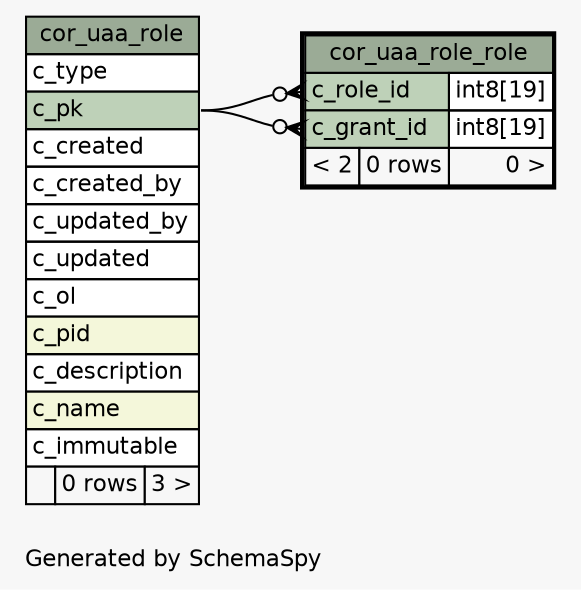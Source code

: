 // dot 2.43.0 on Linux 6.2.0-1018-azure
// SchemaSpy rev Unknown
digraph "oneDegreeRelationshipsDiagram" {
  graph [
    rankdir="RL"
    bgcolor="#f7f7f7"
    label="\nGenerated by SchemaSpy"
    labeljust="l"
    nodesep="0.18"
    ranksep="0.46"
    fontname="Helvetica"
    fontsize="11"
  ];
  node [
    fontname="Helvetica"
    fontsize="11"
    shape="plaintext"
  ];
  edge [
    arrowsize="0.8"
  ];
  "cor_uaa_role_role":"c_grant_id":w -> "cor_uaa_role":"c_pk":e [arrowhead=none dir=back arrowtail=crowodot];
  "cor_uaa_role_role":"c_role_id":w -> "cor_uaa_role":"c_pk":e [arrowhead=none dir=back arrowtail=crowodot];
  "cor_uaa_role" [
    label=<
    <TABLE BORDER="0" CELLBORDER="1" CELLSPACING="0" BGCOLOR="#ffffff">
      <TR><TD COLSPAN="3" BGCOLOR="#9bab96" ALIGN="CENTER">cor_uaa_role</TD></TR>
      <TR><TD PORT="c_type" COLSPAN="3" ALIGN="LEFT">c_type</TD></TR>
      <TR><TD PORT="c_pk" COLSPAN="3" BGCOLOR="#bed1b8" ALIGN="LEFT">c_pk</TD></TR>
      <TR><TD PORT="c_created" COLSPAN="3" ALIGN="LEFT">c_created</TD></TR>
      <TR><TD PORT="c_created_by" COLSPAN="3" ALIGN="LEFT">c_created_by</TD></TR>
      <TR><TD PORT="c_updated_by" COLSPAN="3" ALIGN="LEFT">c_updated_by</TD></TR>
      <TR><TD PORT="c_updated" COLSPAN="3" ALIGN="LEFT">c_updated</TD></TR>
      <TR><TD PORT="c_ol" COLSPAN="3" ALIGN="LEFT">c_ol</TD></TR>
      <TR><TD PORT="c_pid" COLSPAN="3" BGCOLOR="#f4f7da" ALIGN="LEFT">c_pid</TD></TR>
      <TR><TD PORT="c_description" COLSPAN="3" ALIGN="LEFT">c_description</TD></TR>
      <TR><TD PORT="c_name" COLSPAN="3" BGCOLOR="#f4f7da" ALIGN="LEFT">c_name</TD></TR>
      <TR><TD PORT="c_immutable" COLSPAN="3" ALIGN="LEFT">c_immutable</TD></TR>
      <TR><TD ALIGN="LEFT" BGCOLOR="#f7f7f7">  </TD><TD ALIGN="RIGHT" BGCOLOR="#f7f7f7">0 rows</TD><TD ALIGN="RIGHT" BGCOLOR="#f7f7f7">3 &gt;</TD></TR>
    </TABLE>>
    URL="cor_uaa_role.html"
    tooltip="cor_uaa_role"
  ];
  "cor_uaa_role_role" [
    label=<
    <TABLE BORDER="2" CELLBORDER="1" CELLSPACING="0" BGCOLOR="#ffffff">
      <TR><TD COLSPAN="3" BGCOLOR="#9bab96" ALIGN="CENTER">cor_uaa_role_role</TD></TR>
      <TR><TD PORT="c_role_id" COLSPAN="2" BGCOLOR="#bed1b8" ALIGN="LEFT">c_role_id</TD><TD PORT="c_role_id.type" ALIGN="LEFT">int8[19]</TD></TR>
      <TR><TD PORT="c_grant_id" COLSPAN="2" BGCOLOR="#bed1b8" ALIGN="LEFT">c_grant_id</TD><TD PORT="c_grant_id.type" ALIGN="LEFT">int8[19]</TD></TR>
      <TR><TD ALIGN="LEFT" BGCOLOR="#f7f7f7">&lt; 2</TD><TD ALIGN="RIGHT" BGCOLOR="#f7f7f7">0 rows</TD><TD ALIGN="RIGHT" BGCOLOR="#f7f7f7">0 &gt;</TD></TR>
    </TABLE>>
    URL="cor_uaa_role_role.html"
    tooltip="cor_uaa_role_role"
  ];
}
